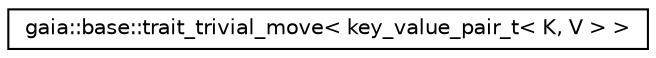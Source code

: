 digraph G
{
  edge [fontname="Helvetica",fontsize="10",labelfontname="Helvetica",labelfontsize="10"];
  node [fontname="Helvetica",fontsize="10",shape=record];
  rankdir=LR;
  Node1 [label="gaia::base::trait_trivial_move\< key_value_pair_t\< K, V \> \>",height=0.2,width=0.4,color="black", fillcolor="white", style="filled",URL="$d4/d3f/structgaia_1_1base_1_1trait__trivial__move_3_01key__value__pair__t_3_01_k_00_01_v_01_4_01_4.html"];
}
